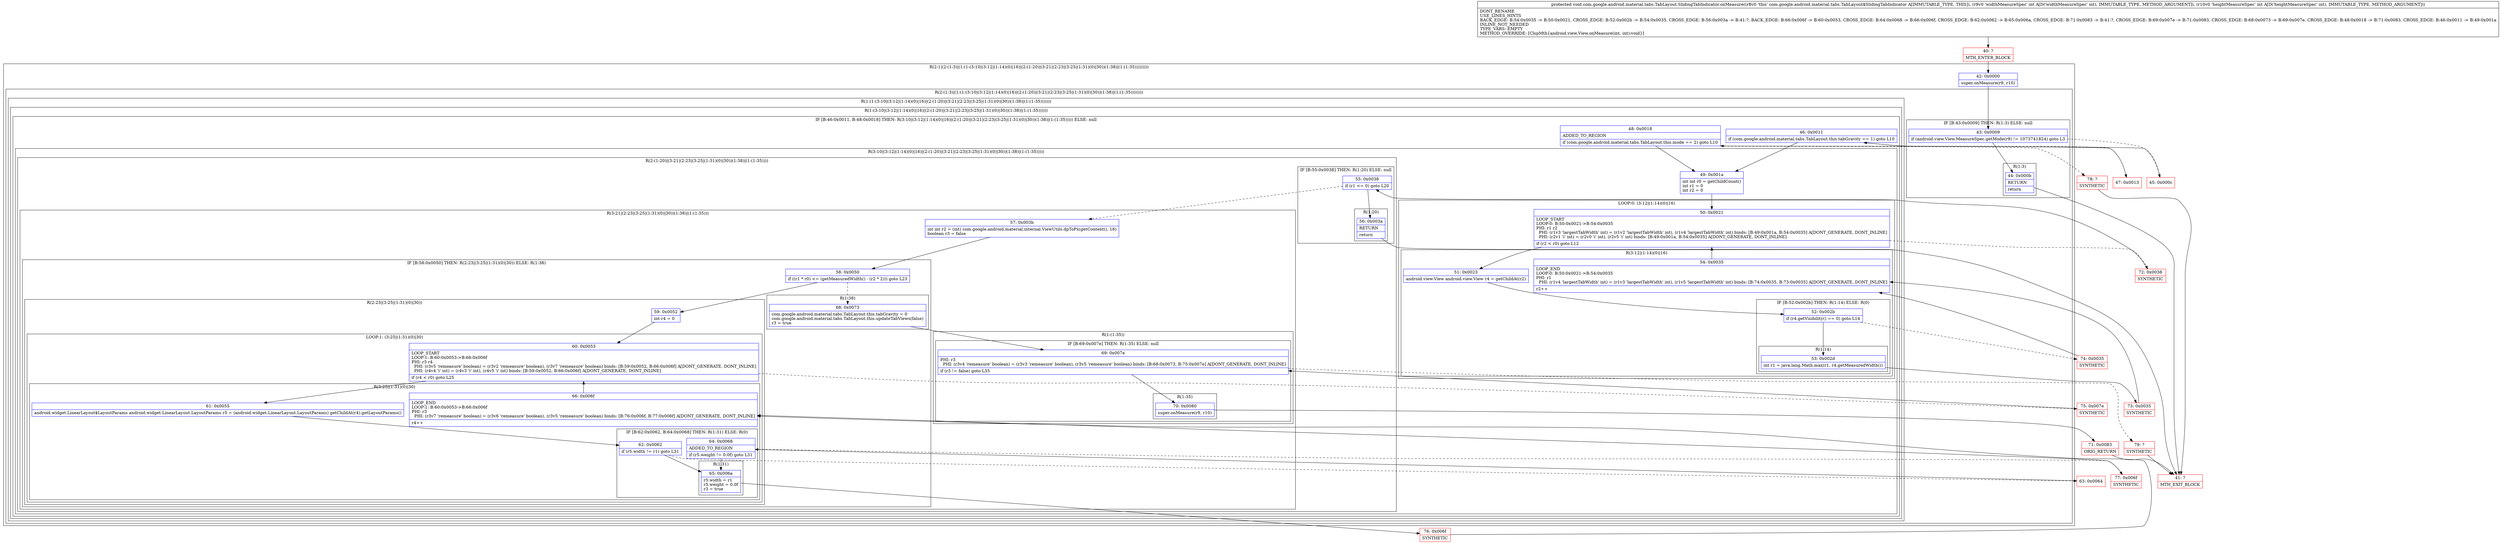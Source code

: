 digraph "CFG forcom.google.android.material.tabs.TabLayout.SlidingTabIndicator.onMeasure(II)V" {
subgraph cluster_Region_846902939 {
label = "R(2:1|(2:(1:3)|(1:(1:(3:10|(3:12|(1:14)(0)|16)|(2:(1:20)|(3:21|(2:23|(3:25|(1:31)(0)|30))(1:38)|(1:(1:35)))))))))";
node [shape=record,color=blue];
Node_42 [shape=record,label="{42\:\ 0x0000|super.onMeasure(r9, r10)\l}"];
subgraph cluster_Region_1412157077 {
label = "R(2:(1:3)|(1:(1:(3:10|(3:12|(1:14)(0)|16)|(2:(1:20)|(3:21|(2:23|(3:25|(1:31)(0)|30))(1:38)|(1:(1:35))))))))";
node [shape=record,color=blue];
subgraph cluster_IfRegion_1279615670 {
label = "IF [B:43:0x0009] THEN: R(1:3) ELSE: null";
node [shape=record,color=blue];
Node_43 [shape=record,label="{43\:\ 0x0009|if (android.view.View.MeasureSpec.getMode(r9) != 1073741824) goto L3\l}"];
subgraph cluster_Region_714911943 {
label = "R(1:3)";
node [shape=record,color=blue];
Node_44 [shape=record,label="{44\:\ 0x000b|RETURN\l|return\l}"];
}
}
subgraph cluster_Region_1295320417 {
label = "R(1:(1:(3:10|(3:12|(1:14)(0)|16)|(2:(1:20)|(3:21|(2:23|(3:25|(1:31)(0)|30))(1:38)|(1:(1:35)))))))";
node [shape=record,color=blue];
subgraph cluster_Region_1205871924 {
label = "R(1:(3:10|(3:12|(1:14)(0)|16)|(2:(1:20)|(3:21|(2:23|(3:25|(1:31)(0)|30))(1:38)|(1:(1:35))))))";
node [shape=record,color=blue];
subgraph cluster_IfRegion_551006124 {
label = "IF [B:46:0x0011, B:48:0x0018] THEN: R(3:10|(3:12|(1:14)(0)|16)|(2:(1:20)|(3:21|(2:23|(3:25|(1:31)(0)|30))(1:38)|(1:(1:35))))) ELSE: null";
node [shape=record,color=blue];
Node_46 [shape=record,label="{46\:\ 0x0011|if (com.google.android.material.tabs.TabLayout.this.tabGravity == 1) goto L10\l}"];
Node_48 [shape=record,label="{48\:\ 0x0018|ADDED_TO_REGION\l|if (com.google.android.material.tabs.TabLayout.this.mode == 2) goto L10\l}"];
subgraph cluster_Region_252826574 {
label = "R(3:10|(3:12|(1:14)(0)|16)|(2:(1:20)|(3:21|(2:23|(3:25|(1:31)(0)|30))(1:38)|(1:(1:35)))))";
node [shape=record,color=blue];
Node_49 [shape=record,label="{49\:\ 0x001a|int int r0 = getChildCount()\lint r1 = 0\lint r2 = 0\l}"];
subgraph cluster_LoopRegion_1537094182 {
label = "LOOP:0: (3:12|(1:14)(0)|16)";
node [shape=record,color=blue];
Node_50 [shape=record,label="{50\:\ 0x0021|LOOP_START\lLOOP:0: B:50:0x0021\-\>B:54:0x0035\lPHI: r1 r2 \l  PHI: (r1v3 'largestTabWidth' int) = (r1v2 'largestTabWidth' int), (r1v4 'largestTabWidth' int) binds: [B:49:0x001a, B:54:0x0035] A[DONT_GENERATE, DONT_INLINE]\l  PHI: (r2v1 'i' int) = (r2v0 'i' int), (r2v5 'i' int) binds: [B:49:0x001a, B:54:0x0035] A[DONT_GENERATE, DONT_INLINE]\l|if (r2 \< r0) goto L12\l}"];
subgraph cluster_Region_1155549732 {
label = "R(3:12|(1:14)(0)|16)";
node [shape=record,color=blue];
Node_51 [shape=record,label="{51\:\ 0x0023|android.view.View android.view.View r4 = getChildAt(r2)\l}"];
subgraph cluster_IfRegion_242377943 {
label = "IF [B:52:0x002b] THEN: R(1:14) ELSE: R(0)";
node [shape=record,color=blue];
Node_52 [shape=record,label="{52\:\ 0x002b|if (r4.getVisibility() == 0) goto L14\l}"];
subgraph cluster_Region_1851691473 {
label = "R(1:14)";
node [shape=record,color=blue];
Node_53 [shape=record,label="{53\:\ 0x002d|int r1 = java.lang.Math.max(r1, r4.getMeasuredWidth())\l}"];
}
subgraph cluster_Region_1870805497 {
label = "R(0)";
node [shape=record,color=blue];
}
}
Node_54 [shape=record,label="{54\:\ 0x0035|LOOP_END\lLOOP:0: B:50:0x0021\-\>B:54:0x0035\lPHI: r1 \l  PHI: (r1v4 'largestTabWidth' int) = (r1v3 'largestTabWidth' int), (r1v5 'largestTabWidth' int) binds: [B:74:0x0035, B:73:0x0035] A[DONT_GENERATE, DONT_INLINE]\l|r2++\l}"];
}
}
subgraph cluster_Region_184100709 {
label = "R(2:(1:20)|(3:21|(2:23|(3:25|(1:31)(0)|30))(1:38)|(1:(1:35))))";
node [shape=record,color=blue];
subgraph cluster_IfRegion_1157333310 {
label = "IF [B:55:0x0038] THEN: R(1:20) ELSE: null";
node [shape=record,color=blue];
Node_55 [shape=record,label="{55\:\ 0x0038|if (r1 \<= 0) goto L20\l}"];
subgraph cluster_Region_1282828939 {
label = "R(1:20)";
node [shape=record,color=blue];
Node_56 [shape=record,label="{56\:\ 0x003a|RETURN\l|return\l}"];
}
}
subgraph cluster_Region_1552601591 {
label = "R(3:21|(2:23|(3:25|(1:31)(0)|30))(1:38)|(1:(1:35)))";
node [shape=record,color=blue];
Node_57 [shape=record,label="{57\:\ 0x003b|int int r2 = (int) com.google.android.material.internal.ViewUtils.dpToPx(getContext(), 16)\lboolean r3 = false\l}"];
subgraph cluster_IfRegion_981031936 {
label = "IF [B:58:0x0050] THEN: R(2:23|(3:25|(1:31)(0)|30)) ELSE: R(1:38)";
node [shape=record,color=blue];
Node_58 [shape=record,label="{58\:\ 0x0050|if ((r1 * r0) \<= (getMeasuredWidth() \- (r2 * 2))) goto L23\l}"];
subgraph cluster_Region_911211204 {
label = "R(2:23|(3:25|(1:31)(0)|30))";
node [shape=record,color=blue];
Node_59 [shape=record,label="{59\:\ 0x0052|int r4 = 0\l}"];
subgraph cluster_LoopRegion_1867558998 {
label = "LOOP:1: (3:25|(1:31)(0)|30)";
node [shape=record,color=blue];
Node_60 [shape=record,label="{60\:\ 0x0053|LOOP_START\lLOOP:1: B:60:0x0053\-\>B:66:0x006f\lPHI: r3 r4 \l  PHI: (r3v5 'remeasure' boolean) = (r3v2 'remeasure' boolean), (r3v7 'remeasure' boolean) binds: [B:59:0x0052, B:66:0x006f] A[DONT_GENERATE, DONT_INLINE]\l  PHI: (r4v4 'i' int) = (r4v3 'i' int), (r4v5 'i' int) binds: [B:59:0x0052, B:66:0x006f] A[DONT_GENERATE, DONT_INLINE]\l|if (r4 \< r0) goto L25\l}"];
subgraph cluster_Region_1010860179 {
label = "R(3:25|(1:31)(0)|30)";
node [shape=record,color=blue];
Node_61 [shape=record,label="{61\:\ 0x0055|android.widget.LinearLayout$LayoutParams android.widget.LinearLayout.LayoutParams r5 = (android.widget.LinearLayout.LayoutParams) getChildAt(r4).getLayoutParams()\l}"];
subgraph cluster_IfRegion_873614589 {
label = "IF [B:62:0x0062, B:64:0x0068] THEN: R(1:31) ELSE: R(0)";
node [shape=record,color=blue];
Node_62 [shape=record,label="{62\:\ 0x0062|if (r5.width != r1) goto L31\l}"];
Node_64 [shape=record,label="{64\:\ 0x0068|ADDED_TO_REGION\l|if (r5.weight != 0.0f) goto L31\l}"];
subgraph cluster_Region_1579849769 {
label = "R(1:31)";
node [shape=record,color=blue];
Node_65 [shape=record,label="{65\:\ 0x006a|r5.width = r1\lr5.weight = 0.0f\lr3 = true\l}"];
}
subgraph cluster_Region_1363215974 {
label = "R(0)";
node [shape=record,color=blue];
}
}
Node_66 [shape=record,label="{66\:\ 0x006f|LOOP_END\lLOOP:1: B:60:0x0053\-\>B:66:0x006f\lPHI: r3 \l  PHI: (r3v7 'remeasure' boolean) = (r3v6 'remeasure' boolean), (r3v5 'remeasure' boolean) binds: [B:76:0x006f, B:77:0x006f] A[DONT_GENERATE, DONT_INLINE]\l|r4++\l}"];
}
}
}
subgraph cluster_Region_2052655935 {
label = "R(1:38)";
node [shape=record,color=blue];
Node_68 [shape=record,label="{68\:\ 0x0073|com.google.android.material.tabs.TabLayout.this.tabGravity = 0\lcom.google.android.material.tabs.TabLayout.this.updateTabViews(false)\lr3 = true\l}"];
}
}
subgraph cluster_Region_796041286 {
label = "R(1:(1:35))";
node [shape=record,color=blue];
subgraph cluster_IfRegion_1882730381 {
label = "IF [B:69:0x007e] THEN: R(1:35) ELSE: null";
node [shape=record,color=blue];
Node_69 [shape=record,label="{69\:\ 0x007e|PHI: r3 \l  PHI: (r3v4 'remeasure' boolean) = (r3v3 'remeasure' boolean), (r3v5 'remeasure' boolean) binds: [B:68:0x0073, B:75:0x007e] A[DONT_GENERATE, DONT_INLINE]\l|if (r3 != false) goto L35\l}"];
subgraph cluster_Region_1819506882 {
label = "R(1:35)";
node [shape=record,color=blue];
Node_70 [shape=record,label="{70\:\ 0x0080|super.onMeasure(r9, r10)\l}"];
}
}
}
}
}
}
}
}
}
}
}
Node_40 [shape=record,color=red,label="{40\:\ ?|MTH_ENTER_BLOCK\l}"];
Node_41 [shape=record,color=red,label="{41\:\ ?|MTH_EXIT_BLOCK\l}"];
Node_45 [shape=record,color=red,label="{45\:\ 0x000c}"];
Node_47 [shape=record,color=red,label="{47\:\ 0x0013}"];
Node_78 [shape=record,color=red,label="{78\:\ ?|SYNTHETIC\l}"];
Node_73 [shape=record,color=red,label="{73\:\ 0x0035|SYNTHETIC\l}"];
Node_74 [shape=record,color=red,label="{74\:\ 0x0035|SYNTHETIC\l}"];
Node_72 [shape=record,color=red,label="{72\:\ 0x0038|SYNTHETIC\l}"];
Node_63 [shape=record,color=red,label="{63\:\ 0x0064}"];
Node_77 [shape=record,color=red,label="{77\:\ 0x006f|SYNTHETIC\l}"];
Node_76 [shape=record,color=red,label="{76\:\ 0x006f|SYNTHETIC\l}"];
Node_75 [shape=record,color=red,label="{75\:\ 0x007e|SYNTHETIC\l}"];
Node_71 [shape=record,color=red,label="{71\:\ 0x0083|ORIG_RETURN\l}"];
Node_79 [shape=record,color=red,label="{79\:\ ?|SYNTHETIC\l}"];
MethodNode[shape=record,label="{protected void com.google.android.material.tabs.TabLayout.SlidingTabIndicator.onMeasure((r8v0 'this' com.google.android.material.tabs.TabLayout$SlidingTabIndicator A[IMMUTABLE_TYPE, THIS]), (r9v0 'widthMeasureSpec' int A[D('widthMeasureSpec' int), IMMUTABLE_TYPE, METHOD_ARGUMENT]), (r10v0 'heightMeasureSpec' int A[D('heightMeasureSpec' int), IMMUTABLE_TYPE, METHOD_ARGUMENT]))  | DONT_RENAME\lUSE_LINES_HINTS\lBACK_EDGE: B:54:0x0035 \-\> B:50:0x0021, CROSS_EDGE: B:52:0x002b \-\> B:54:0x0035, CROSS_EDGE: B:56:0x003a \-\> B:41:?, BACK_EDGE: B:66:0x006f \-\> B:60:0x0053, CROSS_EDGE: B:64:0x0068 \-\> B:66:0x006f, CROSS_EDGE: B:62:0x0062 \-\> B:65:0x006a, CROSS_EDGE: B:71:0x0083 \-\> B:41:?, CROSS_EDGE: B:69:0x007e \-\> B:71:0x0083, CROSS_EDGE: B:68:0x0073 \-\> B:69:0x007e, CROSS_EDGE: B:48:0x0018 \-\> B:71:0x0083, CROSS_EDGE: B:46:0x0011 \-\> B:49:0x001a\lINLINE_NOT_NEEDED\lTYPE_VARS: EMPTY\lMETHOD_OVERRIDE: [ClspMth\{android.view.View.onMeasure(int, int):void\}]\l}"];
MethodNode -> Node_40;Node_42 -> Node_43;
Node_43 -> Node_44;
Node_43 -> Node_45[style=dashed];
Node_44 -> Node_41;
Node_46 -> Node_47[style=dashed];
Node_46 -> Node_49;
Node_48 -> Node_49;
Node_48 -> Node_78[style=dashed];
Node_49 -> Node_50;
Node_50 -> Node_51;
Node_50 -> Node_72[style=dashed];
Node_51 -> Node_52;
Node_52 -> Node_53;
Node_52 -> Node_74[style=dashed];
Node_53 -> Node_73;
Node_54 -> Node_50;
Node_55 -> Node_56;
Node_55 -> Node_57[style=dashed];
Node_56 -> Node_41;
Node_57 -> Node_58;
Node_58 -> Node_59;
Node_58 -> Node_68[style=dashed];
Node_59 -> Node_60;
Node_60 -> Node_61;
Node_60 -> Node_75[style=dashed];
Node_61 -> Node_62;
Node_62 -> Node_63[style=dashed];
Node_62 -> Node_65;
Node_64 -> Node_65;
Node_64 -> Node_77[style=dashed];
Node_65 -> Node_76;
Node_66 -> Node_60;
Node_68 -> Node_69;
Node_69 -> Node_70;
Node_69 -> Node_79[style=dashed];
Node_70 -> Node_71;
Node_40 -> Node_42;
Node_45 -> Node_46;
Node_47 -> Node_48;
Node_78 -> Node_41;
Node_73 -> Node_54;
Node_74 -> Node_54;
Node_72 -> Node_55;
Node_63 -> Node_64;
Node_77 -> Node_66;
Node_76 -> Node_66;
Node_75 -> Node_69;
Node_71 -> Node_41;
Node_79 -> Node_41;
}

